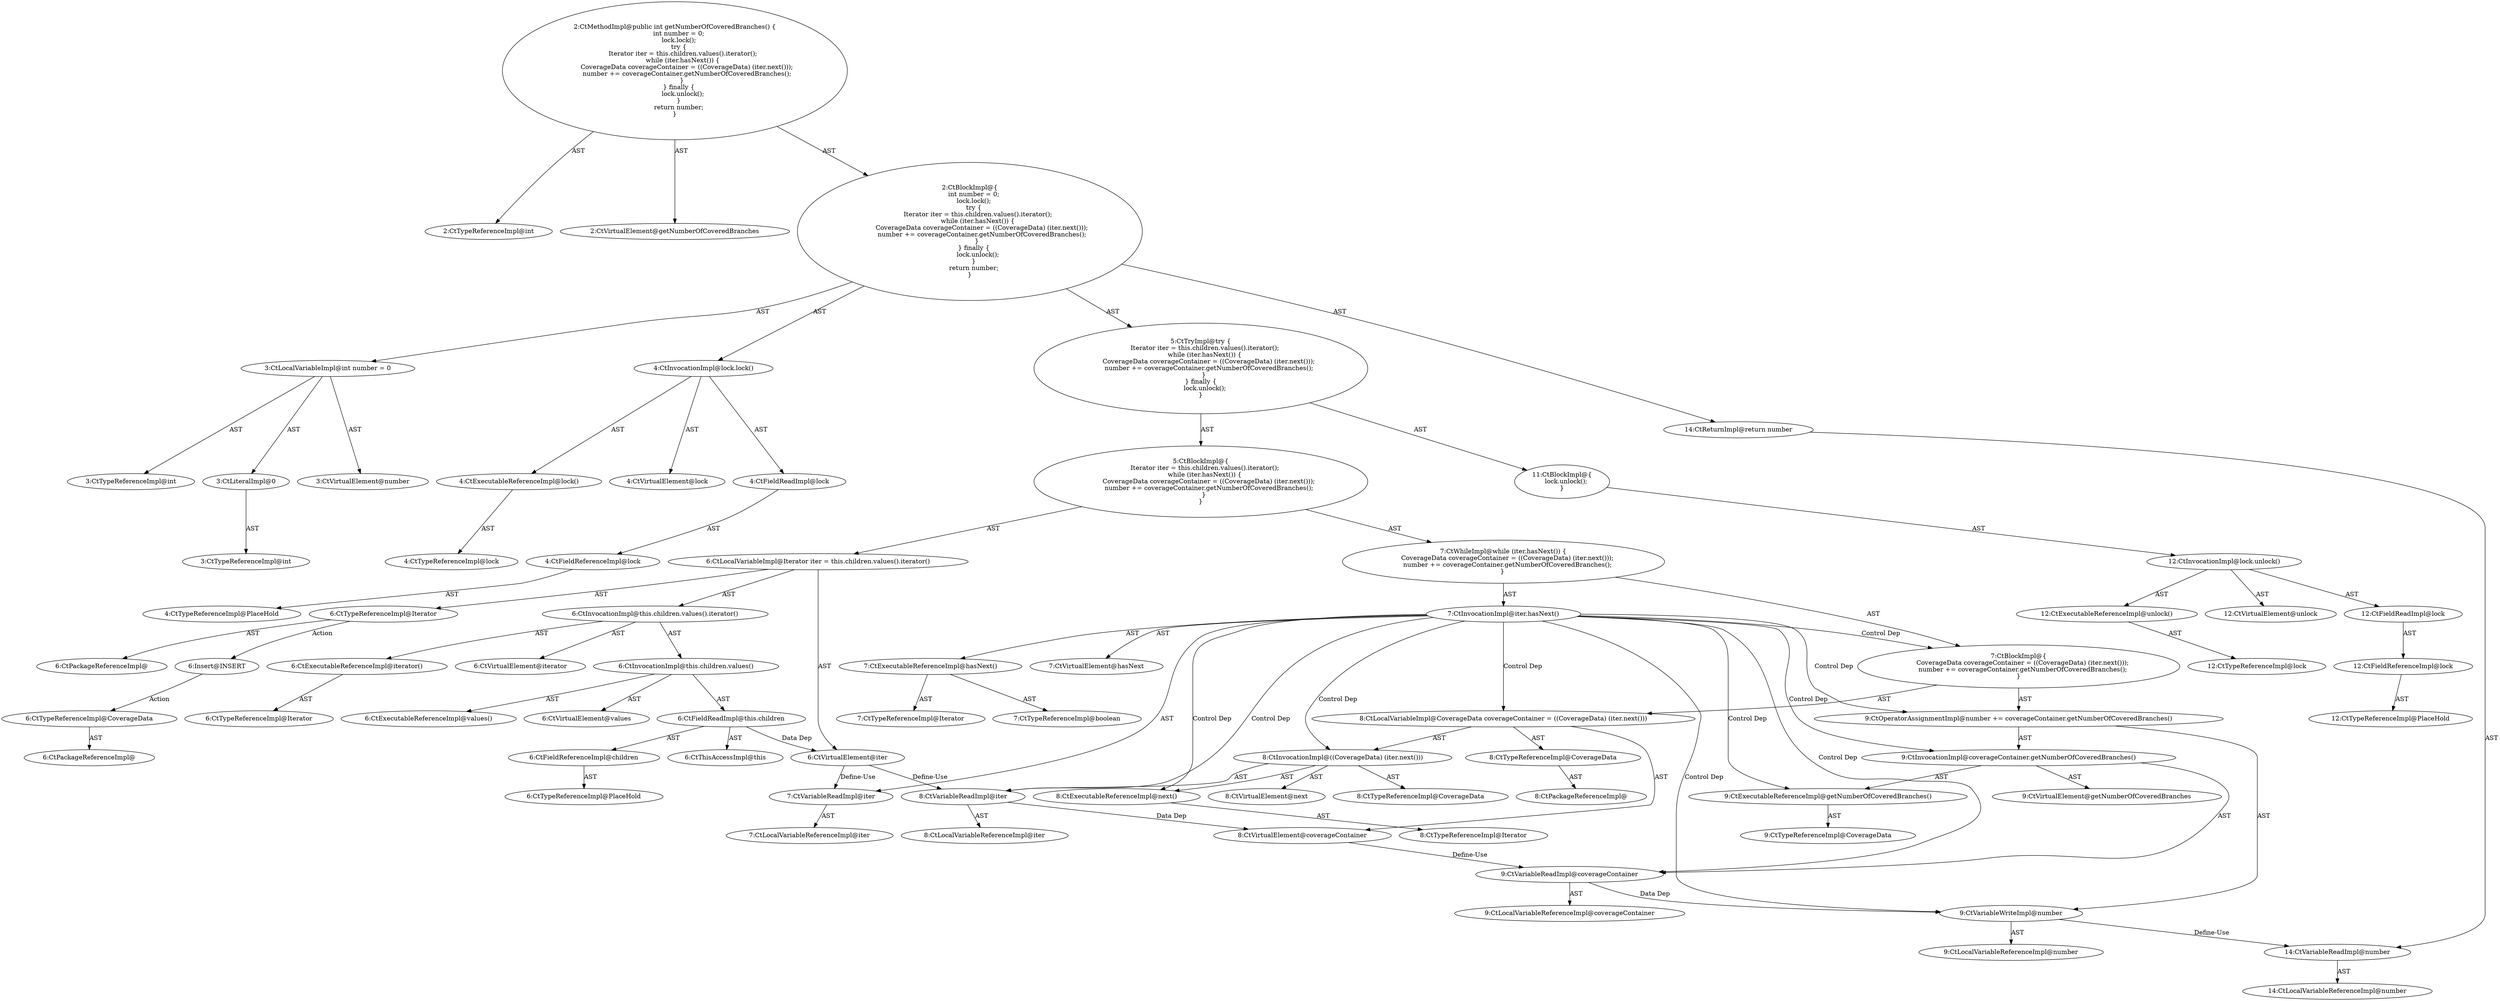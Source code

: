 digraph "getNumberOfCoveredBranches#?" {
0 [label="2:CtTypeReferenceImpl@int" shape=ellipse]
1 [label="2:CtVirtualElement@getNumberOfCoveredBranches" shape=ellipse]
2 [label="3:CtTypeReferenceImpl@int" shape=ellipse]
3 [label="3:CtLiteralImpl@0" shape=ellipse]
4 [label="3:CtTypeReferenceImpl@int" shape=ellipse]
5 [label="3:CtVirtualElement@number" shape=ellipse]
6 [label="3:CtLocalVariableImpl@int number = 0" shape=ellipse]
7 [label="4:CtExecutableReferenceImpl@lock()" shape=ellipse]
8 [label="4:CtTypeReferenceImpl@lock" shape=ellipse]
9 [label="4:CtVirtualElement@lock" shape=ellipse]
10 [label="4:CtFieldReferenceImpl@lock" shape=ellipse]
11 [label="4:CtTypeReferenceImpl@PlaceHold" shape=ellipse]
12 [label="4:CtFieldReadImpl@lock" shape=ellipse]
13 [label="4:CtInvocationImpl@lock.lock()" shape=ellipse]
14 [label="6:CtTypeReferenceImpl@Iterator" shape=ellipse]
15 [label="6:CtPackageReferenceImpl@" shape=ellipse]
16 [label="6:CtExecutableReferenceImpl@iterator()" shape=ellipse]
17 [label="6:CtTypeReferenceImpl@Iterator" shape=ellipse]
18 [label="6:CtVirtualElement@iterator" shape=ellipse]
19 [label="6:CtExecutableReferenceImpl@values()" shape=ellipse]
20 [label="6:CtVirtualElement@values" shape=ellipse]
21 [label="6:CtFieldReferenceImpl@children" shape=ellipse]
22 [label="6:CtTypeReferenceImpl@PlaceHold" shape=ellipse]
23 [label="6:CtFieldReadImpl@this.children" shape=ellipse]
24 [label="6:CtThisAccessImpl@this" shape=ellipse]
25 [label="6:CtInvocationImpl@this.children.values()" shape=ellipse]
26 [label="6:CtInvocationImpl@this.children.values().iterator()" shape=ellipse]
27 [label="6:CtVirtualElement@iter" shape=ellipse]
28 [label="6:CtLocalVariableImpl@Iterator iter = this.children.values().iterator()" shape=ellipse]
29 [label="7:CtExecutableReferenceImpl@hasNext()" shape=ellipse]
30 [label="7:CtTypeReferenceImpl@Iterator" shape=ellipse]
31 [label="7:CtTypeReferenceImpl@boolean" shape=ellipse]
32 [label="7:CtVirtualElement@hasNext" shape=ellipse]
33 [label="7:CtVariableReadImpl@iter" shape=ellipse]
34 [label="7:CtLocalVariableReferenceImpl@iter" shape=ellipse]
35 [label="7:CtInvocationImpl@iter.hasNext()" shape=ellipse]
36 [label="8:CtTypeReferenceImpl@CoverageData" shape=ellipse]
37 [label="8:CtPackageReferenceImpl@" shape=ellipse]
38 [label="8:CtExecutableReferenceImpl@next()" shape=ellipse]
39 [label="8:CtTypeReferenceImpl@Iterator" shape=ellipse]
40 [label="8:CtVirtualElement@next" shape=ellipse]
41 [label="8:CtVariableReadImpl@iter" shape=ellipse]
42 [label="8:CtLocalVariableReferenceImpl@iter" shape=ellipse]
43 [label="8:CtInvocationImpl@((CoverageData) (iter.next()))" shape=ellipse]
44 [label="8:CtTypeReferenceImpl@CoverageData" shape=ellipse]
45 [label="8:CtVirtualElement@coverageContainer" shape=ellipse]
46 [label="8:CtLocalVariableImpl@CoverageData coverageContainer = ((CoverageData) (iter.next()))" shape=ellipse]
47 [label="9:CtVariableWriteImpl@number" shape=ellipse]
48 [label="9:CtLocalVariableReferenceImpl@number" shape=ellipse]
49 [label="9:CtExecutableReferenceImpl@getNumberOfCoveredBranches()" shape=ellipse]
50 [label="9:CtTypeReferenceImpl@CoverageData" shape=ellipse]
51 [label="9:CtVirtualElement@getNumberOfCoveredBranches" shape=ellipse]
52 [label="9:CtVariableReadImpl@coverageContainer" shape=ellipse]
53 [label="9:CtLocalVariableReferenceImpl@coverageContainer" shape=ellipse]
54 [label="9:CtInvocationImpl@coverageContainer.getNumberOfCoveredBranches()" shape=ellipse]
55 [label="9:CtOperatorAssignmentImpl@number += coverageContainer.getNumberOfCoveredBranches()" shape=ellipse]
56 [label="7:CtBlockImpl@\{
    CoverageData coverageContainer = ((CoverageData) (iter.next()));
    number += coverageContainer.getNumberOfCoveredBranches();
\}" shape=ellipse]
57 [label="7:CtWhileImpl@while (iter.hasNext()) \{
    CoverageData coverageContainer = ((CoverageData) (iter.next()));
    number += coverageContainer.getNumberOfCoveredBranches();
\} " shape=ellipse]
58 [label="5:CtBlockImpl@\{
    Iterator iter = this.children.values().iterator();
    while (iter.hasNext()) \{
        CoverageData coverageContainer = ((CoverageData) (iter.next()));
        number += coverageContainer.getNumberOfCoveredBranches();
    \} 
\}" shape=ellipse]
59 [label="12:CtExecutableReferenceImpl@unlock()" shape=ellipse]
60 [label="12:CtTypeReferenceImpl@lock" shape=ellipse]
61 [label="12:CtVirtualElement@unlock" shape=ellipse]
62 [label="12:CtFieldReferenceImpl@lock" shape=ellipse]
63 [label="12:CtTypeReferenceImpl@PlaceHold" shape=ellipse]
64 [label="12:CtFieldReadImpl@lock" shape=ellipse]
65 [label="12:CtInvocationImpl@lock.unlock()" shape=ellipse]
66 [label="11:CtBlockImpl@\{
    lock.unlock();
\}" shape=ellipse]
67 [label="5:CtTryImpl@try \{
    Iterator iter = this.children.values().iterator();
    while (iter.hasNext()) \{
        CoverageData coverageContainer = ((CoverageData) (iter.next()));
        number += coverageContainer.getNumberOfCoveredBranches();
    \} 
\} finally \{
    lock.unlock();
\}" shape=ellipse]
68 [label="14:CtVariableReadImpl@number" shape=ellipse]
69 [label="14:CtLocalVariableReferenceImpl@number" shape=ellipse]
70 [label="14:CtReturnImpl@return number" shape=ellipse]
71 [label="2:CtBlockImpl@\{
    int number = 0;
    lock.lock();
    try \{
        Iterator iter = this.children.values().iterator();
        while (iter.hasNext()) \{
            CoverageData coverageContainer = ((CoverageData) (iter.next()));
            number += coverageContainer.getNumberOfCoveredBranches();
        \} 
    \} finally \{
        lock.unlock();
    \}
    return number;
\}" shape=ellipse]
72 [label="2:CtMethodImpl@public int getNumberOfCoveredBranches() \{
    int number = 0;
    lock.lock();
    try \{
        Iterator iter = this.children.values().iterator();
        while (iter.hasNext()) \{
            CoverageData coverageContainer = ((CoverageData) (iter.next()));
            number += coverageContainer.getNumberOfCoveredBranches();
        \} 
    \} finally \{
        lock.unlock();
    \}
    return number;
\}" shape=ellipse]
73 [label="6:Insert@INSERT" shape=ellipse]
74 [label="6:CtPackageReferenceImpl@" shape=ellipse]
75 [label="6:CtTypeReferenceImpl@CoverageData" shape=ellipse]
3 -> 4 [label="AST"];
6 -> 5 [label="AST"];
6 -> 2 [label="AST"];
6 -> 3 [label="AST"];
7 -> 8 [label="AST"];
10 -> 11 [label="AST"];
12 -> 10 [label="AST"];
13 -> 9 [label="AST"];
13 -> 12 [label="AST"];
13 -> 7 [label="AST"];
14 -> 15 [label="AST"];
14 -> 73 [label="Action"];
16 -> 17 [label="AST"];
21 -> 22 [label="AST"];
23 -> 24 [label="AST"];
23 -> 21 [label="AST"];
23 -> 27 [label="Data Dep"];
25 -> 20 [label="AST"];
25 -> 23 [label="AST"];
25 -> 19 [label="AST"];
26 -> 18 [label="AST"];
26 -> 25 [label="AST"];
26 -> 16 [label="AST"];
27 -> 33 [label="Define-Use"];
27 -> 41 [label="Define-Use"];
28 -> 27 [label="AST"];
28 -> 14 [label="AST"];
28 -> 26 [label="AST"];
29 -> 30 [label="AST"];
29 -> 31 [label="AST"];
33 -> 34 [label="AST"];
35 -> 32 [label="AST"];
35 -> 33 [label="AST"];
35 -> 29 [label="AST"];
35 -> 56 [label="Control Dep"];
35 -> 46 [label="Control Dep"];
35 -> 43 [label="Control Dep"];
35 -> 38 [label="Control Dep"];
35 -> 41 [label="Control Dep"];
35 -> 55 [label="Control Dep"];
35 -> 47 [label="Control Dep"];
35 -> 54 [label="Control Dep"];
35 -> 49 [label="Control Dep"];
35 -> 52 [label="Control Dep"];
36 -> 37 [label="AST"];
38 -> 39 [label="AST"];
41 -> 42 [label="AST"];
41 -> 45 [label="Data Dep"];
43 -> 40 [label="AST"];
43 -> 44 [label="AST"];
43 -> 41 [label="AST"];
43 -> 38 [label="AST"];
45 -> 52 [label="Define-Use"];
46 -> 45 [label="AST"];
46 -> 36 [label="AST"];
46 -> 43 [label="AST"];
47 -> 48 [label="AST"];
47 -> 68 [label="Define-Use"];
49 -> 50 [label="AST"];
52 -> 53 [label="AST"];
52 -> 47 [label="Data Dep"];
54 -> 51 [label="AST"];
54 -> 52 [label="AST"];
54 -> 49 [label="AST"];
55 -> 47 [label="AST"];
55 -> 54 [label="AST"];
56 -> 46 [label="AST"];
56 -> 55 [label="AST"];
57 -> 35 [label="AST"];
57 -> 56 [label="AST"];
58 -> 28 [label="AST"];
58 -> 57 [label="AST"];
59 -> 60 [label="AST"];
62 -> 63 [label="AST"];
64 -> 62 [label="AST"];
65 -> 61 [label="AST"];
65 -> 64 [label="AST"];
65 -> 59 [label="AST"];
66 -> 65 [label="AST"];
67 -> 58 [label="AST"];
67 -> 66 [label="AST"];
68 -> 69 [label="AST"];
70 -> 68 [label="AST"];
71 -> 6 [label="AST"];
71 -> 13 [label="AST"];
71 -> 67 [label="AST"];
71 -> 70 [label="AST"];
72 -> 1 [label="AST"];
72 -> 0 [label="AST"];
72 -> 71 [label="AST"];
73 -> 75 [label="Action"];
75 -> 74 [label="AST"];
}